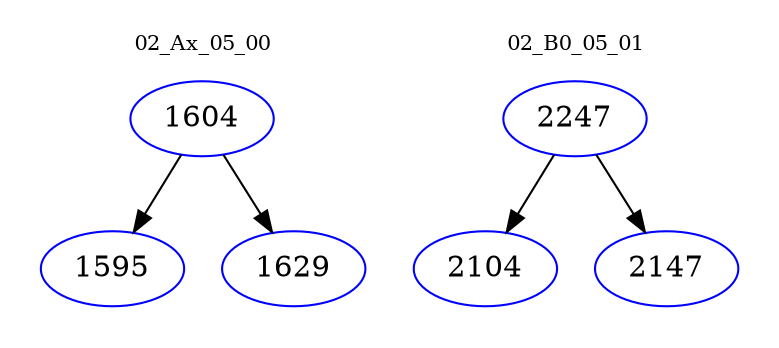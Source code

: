 digraph{
subgraph cluster_0 {
color = white
label = "02_Ax_05_00";
fontsize=10;
T0_1604 [label="1604", color="blue"]
T0_1604 -> T0_1595 [color="black"]
T0_1595 [label="1595", color="blue"]
T0_1604 -> T0_1629 [color="black"]
T0_1629 [label="1629", color="blue"]
}
subgraph cluster_1 {
color = white
label = "02_B0_05_01";
fontsize=10;
T1_2247 [label="2247", color="blue"]
T1_2247 -> T1_2104 [color="black"]
T1_2104 [label="2104", color="blue"]
T1_2247 -> T1_2147 [color="black"]
T1_2147 [label="2147", color="blue"]
}
}
